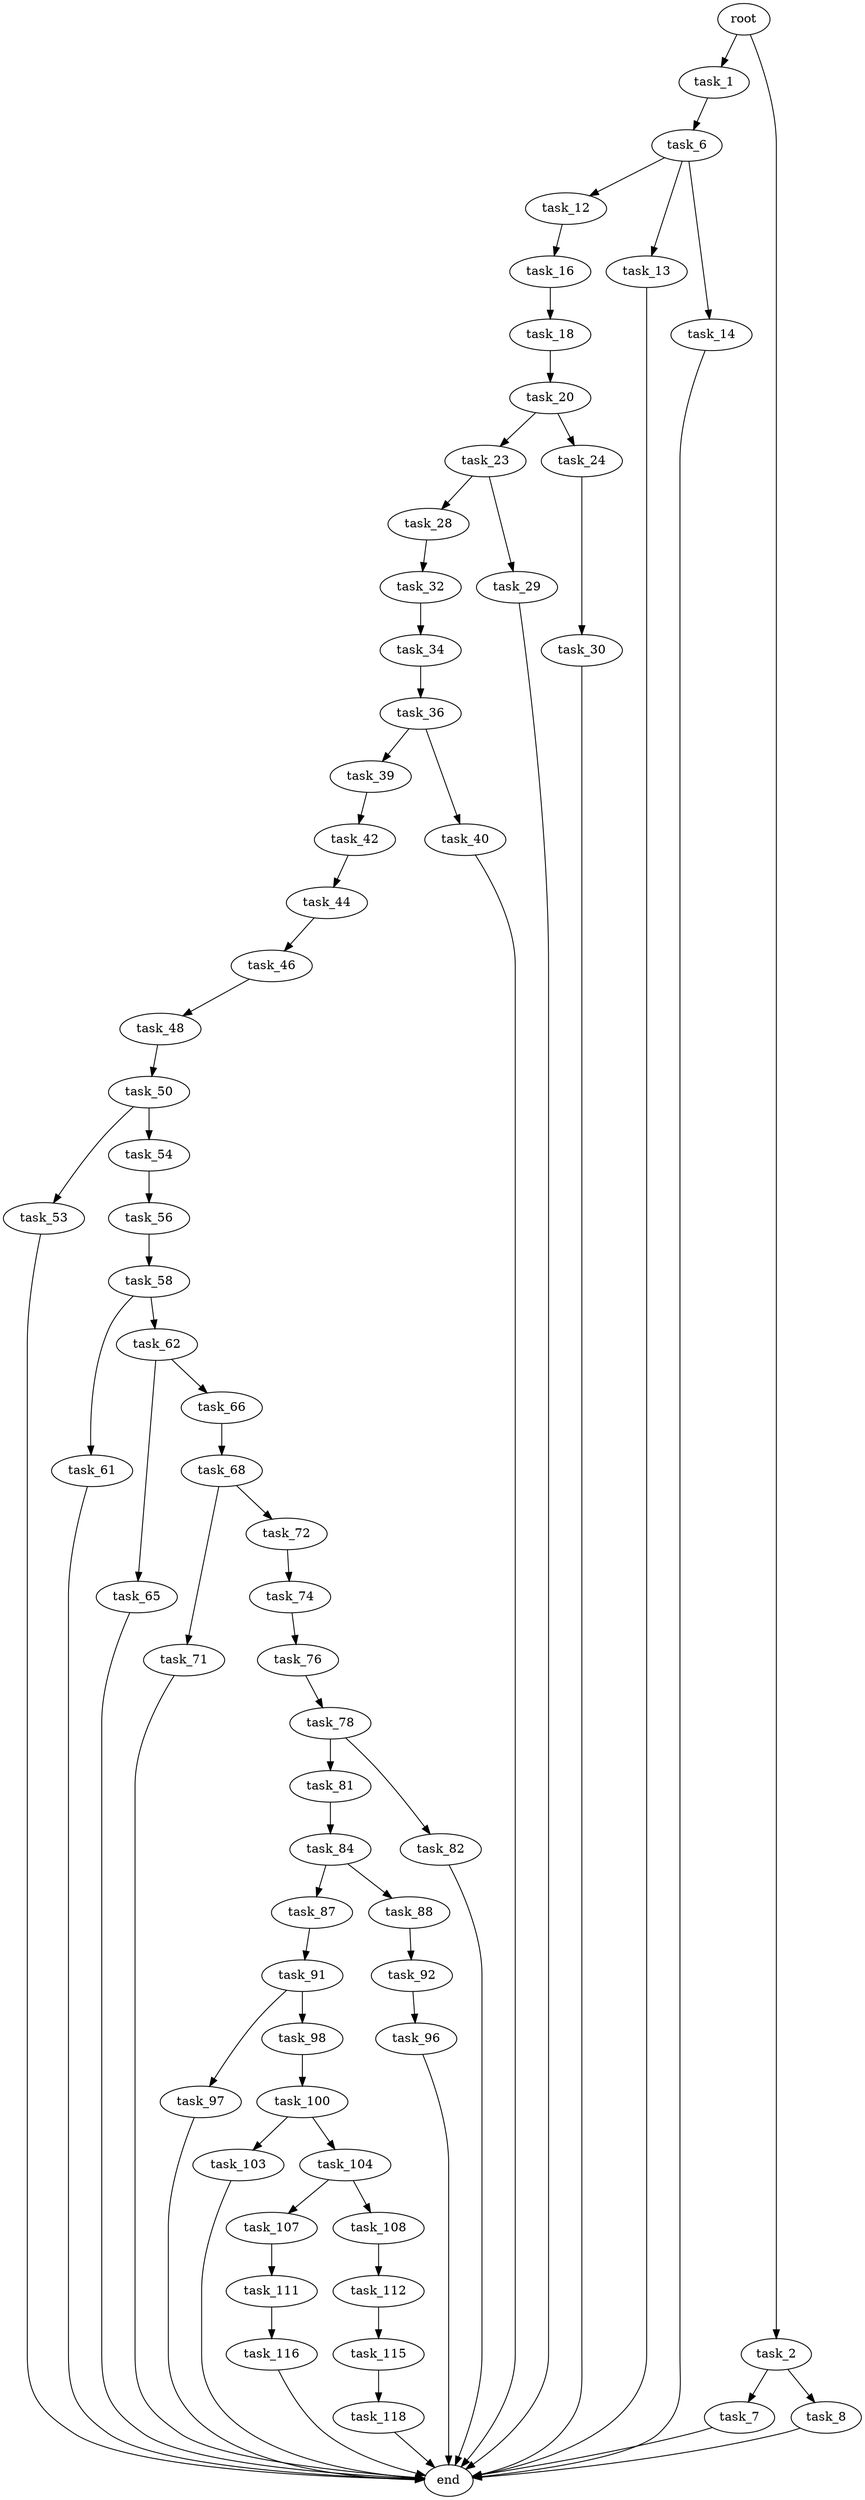 digraph G {
  root [size="0.000000"];
  task_1 [size="808553056080.000000"];
  task_2 [size="549755813888.000000"];
  task_6 [size="939572888.000000"];
  task_7 [size="18316795890.000000"];
  task_8 [size="921778451109.000000"];
  task_12 [size="740243157318.000000"];
  task_13 [size="118838103904.000000"];
  task_14 [size="11471038436.000000"];
  task_16 [size="29082697845.000000"];
  task_18 [size="1128219060.000000"];
  task_20 [size="368293445632.000000"];
  task_23 [size="3400828215.000000"];
  task_24 [size="8992854954.000000"];
  task_28 [size="1304332288925.000000"];
  task_29 [size="8589934592.000000"];
  task_30 [size="4907493655.000000"];
  task_32 [size="28991029248.000000"];
  task_34 [size="41182252172.000000"];
  task_36 [size="8589934592.000000"];
  task_39 [size="549755813888.000000"];
  task_40 [size="1073741824000.000000"];
  task_42 [size="5754727262.000000"];
  task_44 [size="31242603973.000000"];
  task_46 [size="28991029248.000000"];
  task_48 [size="162429578798.000000"];
  task_50 [size="29776753510.000000"];
  task_53 [size="27522843428.000000"];
  task_54 [size="77265029569.000000"];
  task_56 [size="7037291771.000000"];
  task_58 [size="444241931752.000000"];
  task_61 [size="549755813888.000000"];
  task_62 [size="477491995279.000000"];
  task_65 [size="202051121944.000000"];
  task_66 [size="21568447980.000000"];
  task_68 [size="368293445632.000000"];
  task_71 [size="782757789696.000000"];
  task_72 [size="160759944220.000000"];
  task_74 [size="6632831796.000000"];
  task_76 [size="782757789696.000000"];
  task_78 [size="782831281.000000"];
  task_81 [size="23420444184.000000"];
  task_82 [size="8589934592.000000"];
  task_84 [size="68719476736.000000"];
  task_87 [size="782757789696.000000"];
  task_88 [size="3612608206.000000"];
  task_91 [size="1073741824000.000000"];
  task_92 [size="8589934592.000000"];
  task_96 [size="1073741824000.000000"];
  task_97 [size="4111410619.000000"];
  task_98 [size="1073741824000.000000"];
  task_100 [size="28991029248.000000"];
  task_103 [size="231928233984.000000"];
  task_104 [size="156714762595.000000"];
  task_107 [size="375010471854.000000"];
  task_108 [size="68719476736.000000"];
  task_111 [size="782757789696.000000"];
  task_112 [size="206153446478.000000"];
  task_115 [size="28991029248.000000"];
  task_116 [size="3042793884.000000"];
  task_118 [size="11607413792.000000"];
  end [size="0.000000"];

  root -> task_1 [size="1.000000"];
  root -> task_2 [size="1.000000"];
  task_1 -> task_6 [size="838860800.000000"];
  task_2 -> task_7 [size="536870912.000000"];
  task_2 -> task_8 [size="536870912.000000"];
  task_6 -> task_12 [size="33554432.000000"];
  task_6 -> task_13 [size="33554432.000000"];
  task_6 -> task_14 [size="33554432.000000"];
  task_7 -> end [size="1.000000"];
  task_8 -> end [size="1.000000"];
  task_12 -> task_16 [size="838860800.000000"];
  task_13 -> end [size="1.000000"];
  task_14 -> end [size="1.000000"];
  task_16 -> task_18 [size="536870912.000000"];
  task_18 -> task_20 [size="33554432.000000"];
  task_20 -> task_23 [size="411041792.000000"];
  task_20 -> task_24 [size="411041792.000000"];
  task_23 -> task_28 [size="134217728.000000"];
  task_23 -> task_29 [size="134217728.000000"];
  task_24 -> task_30 [size="838860800.000000"];
  task_28 -> task_32 [size="838860800.000000"];
  task_29 -> end [size="1.000000"];
  task_30 -> end [size="1.000000"];
  task_32 -> task_34 [size="75497472.000000"];
  task_34 -> task_36 [size="679477248.000000"];
  task_36 -> task_39 [size="33554432.000000"];
  task_36 -> task_40 [size="33554432.000000"];
  task_39 -> task_42 [size="536870912.000000"];
  task_40 -> end [size="1.000000"];
  task_42 -> task_44 [size="209715200.000000"];
  task_44 -> task_46 [size="838860800.000000"];
  task_46 -> task_48 [size="75497472.000000"];
  task_48 -> task_50 [size="301989888.000000"];
  task_50 -> task_53 [size="679477248.000000"];
  task_50 -> task_54 [size="679477248.000000"];
  task_53 -> end [size="1.000000"];
  task_54 -> task_56 [size="134217728.000000"];
  task_56 -> task_58 [size="134217728.000000"];
  task_58 -> task_61 [size="301989888.000000"];
  task_58 -> task_62 [size="301989888.000000"];
  task_61 -> end [size="1.000000"];
  task_62 -> task_65 [size="301989888.000000"];
  task_62 -> task_66 [size="301989888.000000"];
  task_65 -> end [size="1.000000"];
  task_66 -> task_68 [size="33554432.000000"];
  task_68 -> task_71 [size="411041792.000000"];
  task_68 -> task_72 [size="411041792.000000"];
  task_71 -> end [size="1.000000"];
  task_72 -> task_74 [size="134217728.000000"];
  task_74 -> task_76 [size="134217728.000000"];
  task_76 -> task_78 [size="679477248.000000"];
  task_78 -> task_81 [size="33554432.000000"];
  task_78 -> task_82 [size="33554432.000000"];
  task_81 -> task_84 [size="838860800.000000"];
  task_82 -> end [size="1.000000"];
  task_84 -> task_87 [size="134217728.000000"];
  task_84 -> task_88 [size="134217728.000000"];
  task_87 -> task_91 [size="679477248.000000"];
  task_88 -> task_92 [size="75497472.000000"];
  task_91 -> task_97 [size="838860800.000000"];
  task_91 -> task_98 [size="838860800.000000"];
  task_92 -> task_96 [size="33554432.000000"];
  task_96 -> end [size="1.000000"];
  task_97 -> end [size="1.000000"];
  task_98 -> task_100 [size="838860800.000000"];
  task_100 -> task_103 [size="75497472.000000"];
  task_100 -> task_104 [size="75497472.000000"];
  task_103 -> end [size="1.000000"];
  task_104 -> task_107 [size="134217728.000000"];
  task_104 -> task_108 [size="134217728.000000"];
  task_107 -> task_111 [size="679477248.000000"];
  task_108 -> task_112 [size="134217728.000000"];
  task_111 -> task_116 [size="679477248.000000"];
  task_112 -> task_115 [size="411041792.000000"];
  task_115 -> task_118 [size="75497472.000000"];
  task_116 -> end [size="1.000000"];
  task_118 -> end [size="1.000000"];
}
